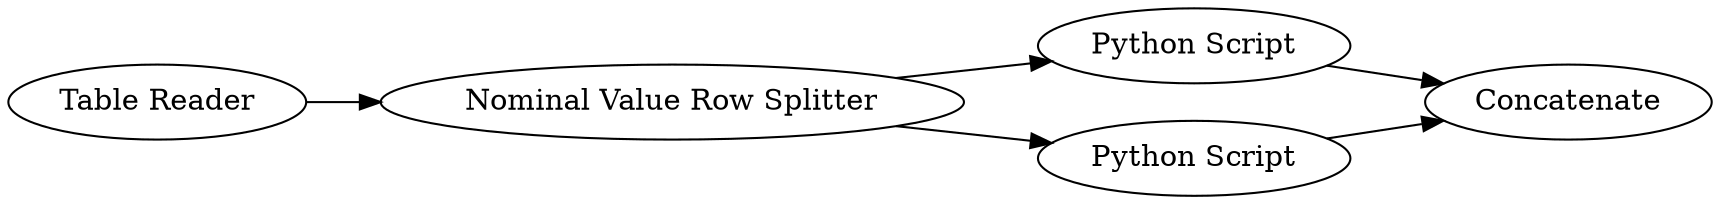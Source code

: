 digraph {
	4 -> 5
	3 -> 5
	1 -> 2
	2 -> 3
	2 -> 4
	5 [label=Concatenate]
	1 [label="Table Reader"]
	4 [label="Python Script"]
	3 [label="Python Script"]
	2 [label="Nominal Value Row Splitter"]
	rankdir=LR
}
